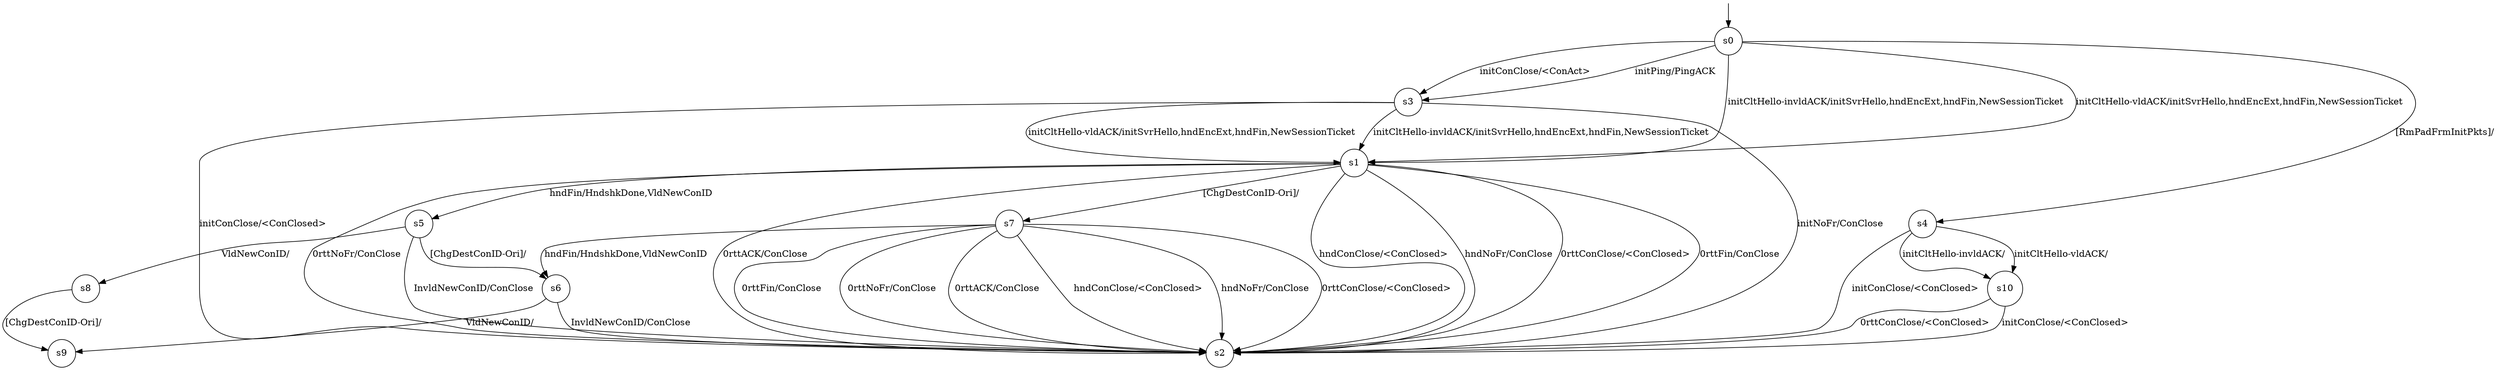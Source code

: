 digraph g {

s0 [shape="circle" label="s0"];
s1 [shape="circle" label="s1"];
s2 [shape="circle" label="s2"];
s3 [shape="circle" label="s3"];
s4 [shape="circle" label="s4"];
s5 [shape="circle" label="s5"];
s6 [shape="circle" label="s6"];
s7 [shape="circle" label="s7"];
s8 [shape="circle" label="s8"];
s9 [shape="circle" label="s9"];
s10 [shape="circle" label="s10"];
s0 -> s3 [label="initPing/PingACK "];
s0 -> s3 [label="initConClose/<ConAct> "];
s0 -> s1 [label="initCltHello-vldACK/initSvrHello,hndEncExt,hndFin,NewSessionTicket "];
s0 -> s1 [label="initCltHello-invldACK/initSvrHello,hndEncExt,hndFin,NewSessionTicket "];
s0 -> s4 [label="[RmPadFrmInitPkts]/ "];
s1 -> s5 [label="hndFin/HndshkDone,VldNewConID "];
s1 -> s2 [label="hndConClose/<ConClosed> "];
s1 -> s2 [label="hndNoFr/ConClose "];
s1 -> s2 [label="0rttConClose/<ConClosed> "];
s1 -> s2 [label="0rttFin/ConClose "];
s1 -> s2 [label="0rttNoFr/ConClose "];
s1 -> s2 [label="0rttACK/ConClose "];
s1 -> s7 [label="[ChgDestConID-Ori]/ "];
s3 -> s2 [label="initConClose/<ConClosed> "];
s3 -> s1 [label="initCltHello-vldACK/initSvrHello,hndEncExt,hndFin,NewSessionTicket "];
s3 -> s1 [label="initCltHello-invldACK/initSvrHello,hndEncExt,hndFin,NewSessionTicket "];
s3 -> s2 [label="initNoFr/ConClose "];
s4 -> s2 [label="initConClose/<ConClosed> "];
s4 -> s10 [label="initCltHello-vldACK/ "];
s4 -> s10 [label="initCltHello-invldACK/ "];
s5 -> s8 [label="VldNewConID/ "];
s5 -> s2 [label="InvldNewConID/ConClose "];
s5 -> s6 [label="[ChgDestConID-Ori]/ "];
s6 -> s9 [label="VldNewConID/ "];
s6 -> s2 [label="InvldNewConID/ConClose "];
s7 -> s6 [label="hndFin/HndshkDone,VldNewConID "];
s7 -> s2 [label="hndConClose/<ConClosed> "];
s7 -> s2 [label="hndNoFr/ConClose "];
s7 -> s2 [label="0rttConClose/<ConClosed> "];
s7 -> s2 [label="0rttFin/ConClose "];
s7 -> s2 [label="0rttNoFr/ConClose "];
s7 -> s2 [label="0rttACK/ConClose "];
s8 -> s9 [label="[ChgDestConID-Ori]/ "];
s10 -> s2 [label="initConClose/<ConClosed> "];
s10 -> s2 [label="0rttConClose/<ConClosed> "];

__start0 [label="" shape="none" width="0" height="0"];
__start0 -> s0;

}
